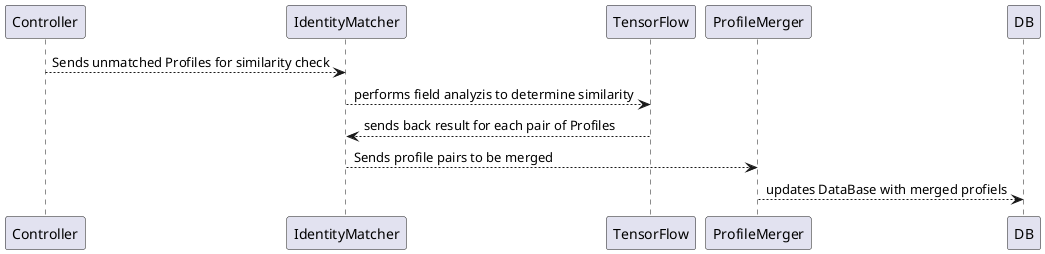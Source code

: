 @startuml
Controller --> IdentityMatcher: Sends unmatched Profiles for similarity check
IdentityMatcher --> TensorFlow: performs field analyzis to determine similarity
IdentityMatcher <-- TensorFlow: sends back result for each pair of Profiles
IdentityMatcher --> ProfileMerger: Sends profile pairs to be merged
ProfileMerger --> DB: updates DataBase with merged profiels
@enduml